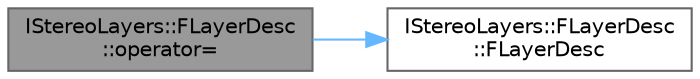 digraph "IStereoLayers::FLayerDesc::operator="
{
 // INTERACTIVE_SVG=YES
 // LATEX_PDF_SIZE
  bgcolor="transparent";
  edge [fontname=Helvetica,fontsize=10,labelfontname=Helvetica,labelfontsize=10];
  node [fontname=Helvetica,fontsize=10,shape=box,height=0.2,width=0.4];
  rankdir="LR";
  Node1 [id="Node000001",label="IStereoLayers::FLayerDesc\l::operator=",height=0.2,width=0.4,color="gray40", fillcolor="grey60", style="filled", fontcolor="black",tooltip=" "];
  Node1 -> Node2 [id="edge1_Node000001_Node000002",color="steelblue1",style="solid",tooltip=" "];
  Node2 [id="Node000002",label="IStereoLayers::FLayerDesc\l::FLayerDesc",height=0.2,width=0.4,color="grey40", fillcolor="white", style="filled",URL="$d1/d83/structIStereoLayers_1_1FLayerDesc.html#a347a7e7ae0e02b250b1a1490dcd65756",tooltip=" "];
}
